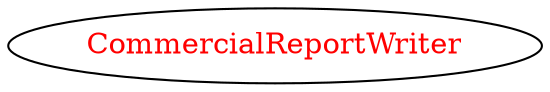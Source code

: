 digraph dependencyGraph {
 concentrate=true;
 ranksep="2.0";
 rankdir="LR"; 
 splines="ortho";
"CommercialReportWriter" [fontcolor="red"];
}